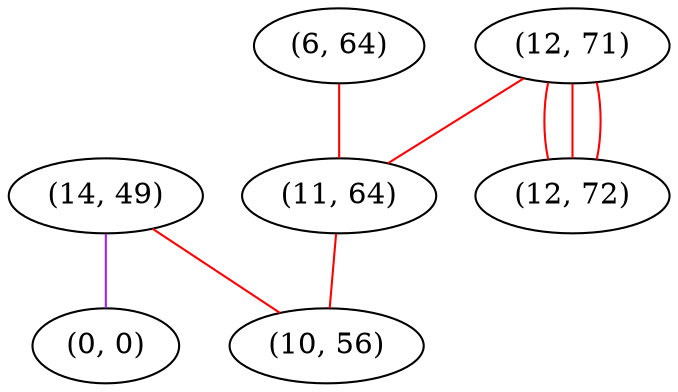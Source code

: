 graph "" {
"(14, 49)";
"(0, 0)";
"(12, 71)";
"(6, 64)";
"(11, 64)";
"(10, 56)";
"(12, 72)";
"(14, 49)" -- "(10, 56)"  [color=red, key=0, weight=1];
"(14, 49)" -- "(0, 0)"  [color=purple, key=0, weight=4];
"(12, 71)" -- "(11, 64)"  [color=red, key=0, weight=1];
"(12, 71)" -- "(12, 72)"  [color=red, key=0, weight=1];
"(12, 71)" -- "(12, 72)"  [color=red, key=1, weight=1];
"(12, 71)" -- "(12, 72)"  [color=red, key=2, weight=1];
"(6, 64)" -- "(11, 64)"  [color=red, key=0, weight=1];
"(11, 64)" -- "(10, 56)"  [color=red, key=0, weight=1];
}
